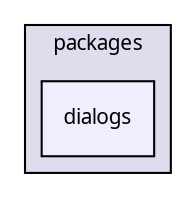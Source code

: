 digraph "packages/gui/packages/dialogs/" {
  compound=true
  node [ fontsize="10", fontname="FreeSans.ttf"];
  edge [ labelfontsize="10", labelfontname="FreeSans.ttf"];
  subgraph clusterdir_22da140b0ceba9af8df63b75c08d8cba {
    graph [ bgcolor="#ddddee", pencolor="black", label="packages" fontname="FreeSans.ttf", fontsize="10", URL="dir_22da140b0ceba9af8df63b75c08d8cba.html"]
  dir_6e5412afcff3f7bb885833738b5d33e5 [shape=box, label="dialogs", style="filled", fillcolor="#eeeeff", pencolor="black", URL="dir_6e5412afcff3f7bb885833738b5d33e5.html"];
  }
}

